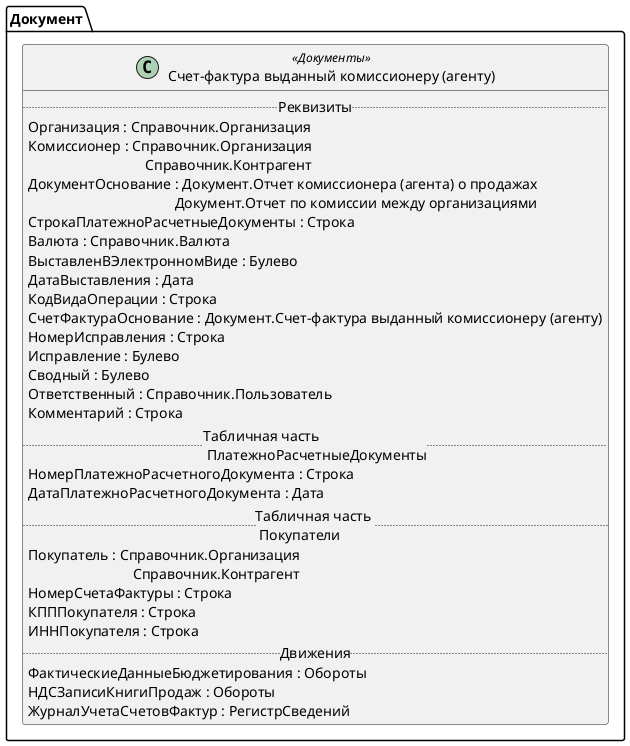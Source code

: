 ﻿@startuml СчетФактураКомиссионеру
'!include templates.wsd
'..\include templates.wsd
class Документ.СчетФактураКомиссионеру as "Счет-фактура выданный комиссионеру (агенту)" <<Документы>>
{
..Реквизиты..
Организация : Справочник.Организация
Комиссионер : Справочник.Организация\rСправочник.Контрагент
ДокументОснование : Документ.Отчет комиссионера (агента) о продажах\rДокумент.Отчет по комиссии между организациями
СтрокаПлатежноРасчетныеДокументы : Строка
Валюта : Справочник.Валюта
ВыставленВЭлектронномВиде : Булево
ДатаВыставления : Дата
КодВидаОперации : Строка
СчетФактураОснование : Документ.Счет-фактура выданный комиссионеру (агенту)
НомерИсправления : Строка
Исправление : Булево
Сводный : Булево
Ответственный : Справочник.Пользователь
Комментарий : Строка
..Табличная часть \n ПлатежноРасчетныеДокументы..
НомерПлатежноРасчетногоДокумента : Строка
ДатаПлатежноРасчетногоДокумента : Дата
..Табличная часть \n Покупатели..
Покупатель : Справочник.Организация\rСправочник.Контрагент
НомерСчетаФактуры : Строка
КПППокупателя : Строка
ИННПокупателя : Строка
..Движения..
ФактическиеДанныеБюджетирования : Обороты
НДСЗаписиКнигиПродаж : Обороты
ЖурналУчетаСчетовФактур : РегистрСведений
}
@enduml
